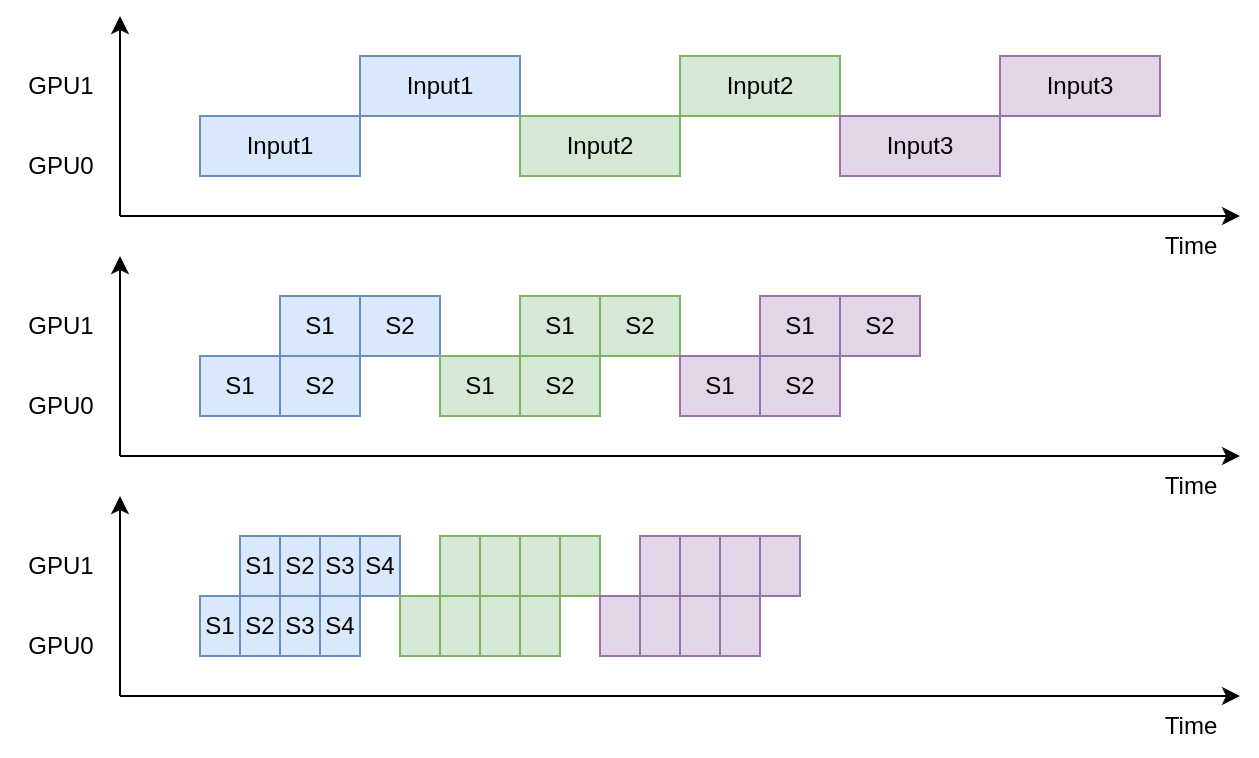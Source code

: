 <mxfile version="20.8.16" type="device"><diagram name="第 1 页" id="fUk8LS6YuoPHR0Wg9g-Q"><mxGraphModel dx="775" dy="505" grid="1" gridSize="10" guides="1" tooltips="1" connect="1" arrows="1" fold="1" page="1" pageScale="1" pageWidth="827" pageHeight="1169" math="0" shadow="0"><root><mxCell id="0"/><mxCell id="1" parent="0"/><mxCell id="WaYoTJ6pmenGpJJ-mfvp-1" value="Input1" style="rounded=0;whiteSpace=wrap;html=1;fillColor=#dae8fc;strokeColor=#6c8ebf;" vertex="1" parent="1"><mxGeometry x="200" y="150" width="80" height="30" as="geometry"/></mxCell><mxCell id="WaYoTJ6pmenGpJJ-mfvp-2" value="Input2" style="rounded=0;whiteSpace=wrap;html=1;fillColor=#d5e8d4;strokeColor=#82b366;" vertex="1" parent="1"><mxGeometry x="360" y="150" width="80" height="30" as="geometry"/></mxCell><mxCell id="WaYoTJ6pmenGpJJ-mfvp-4" value="" style="endArrow=classic;html=1;rounded=0;" edge="1" parent="1"><mxGeometry width="50" height="50" relative="1" as="geometry"><mxPoint x="160" y="200" as="sourcePoint"/><mxPoint x="160" y="100" as="targetPoint"/></mxGeometry></mxCell><mxCell id="WaYoTJ6pmenGpJJ-mfvp-5" value="" style="endArrow=classic;html=1;rounded=0;" edge="1" parent="1"><mxGeometry width="50" height="50" relative="1" as="geometry"><mxPoint x="160" y="200" as="sourcePoint"/><mxPoint x="720" y="200" as="targetPoint"/></mxGeometry></mxCell><mxCell id="WaYoTJ6pmenGpJJ-mfvp-6" value="Input1" style="rounded=0;whiteSpace=wrap;html=1;fillColor=#dae8fc;strokeColor=#6c8ebf;" vertex="1" parent="1"><mxGeometry x="280" y="120" width="80" height="30" as="geometry"/></mxCell><mxCell id="WaYoTJ6pmenGpJJ-mfvp-7" value="GPU0" style="text;html=1;align=center;verticalAlign=middle;resizable=0;points=[];autosize=1;strokeColor=none;fillColor=none;" vertex="1" parent="1"><mxGeometry x="100" y="160" width="60" height="30" as="geometry"/></mxCell><mxCell id="WaYoTJ6pmenGpJJ-mfvp-8" value="GPU1" style="text;html=1;align=center;verticalAlign=middle;resizable=0;points=[];autosize=1;strokeColor=none;fillColor=none;" vertex="1" parent="1"><mxGeometry x="100" y="120" width="60" height="30" as="geometry"/></mxCell><mxCell id="WaYoTJ6pmenGpJJ-mfvp-9" value="Input2" style="rounded=0;whiteSpace=wrap;html=1;fillColor=#d5e8d4;strokeColor=#82b366;" vertex="1" parent="1"><mxGeometry x="440" y="120" width="80" height="30" as="geometry"/></mxCell><mxCell id="WaYoTJ6pmenGpJJ-mfvp-10" value="Input3" style="rounded=0;whiteSpace=wrap;html=1;fillColor=#e1d5e7;strokeColor=#9673a6;" vertex="1" parent="1"><mxGeometry x="520" y="150" width="80" height="30" as="geometry"/></mxCell><mxCell id="WaYoTJ6pmenGpJJ-mfvp-11" value="Input3" style="rounded=0;whiteSpace=wrap;html=1;fillColor=#e1d5e7;strokeColor=#9673a6;" vertex="1" parent="1"><mxGeometry x="600" y="120" width="80" height="30" as="geometry"/></mxCell><mxCell id="WaYoTJ6pmenGpJJ-mfvp-13" value="Time" style="text;html=1;align=center;verticalAlign=middle;resizable=0;points=[];autosize=1;strokeColor=none;fillColor=none;" vertex="1" parent="1"><mxGeometry x="670" y="200" width="50" height="30" as="geometry"/></mxCell><mxCell id="WaYoTJ6pmenGpJJ-mfvp-95" value="S1" style="rounded=0;whiteSpace=wrap;html=1;fillColor=#dae8fc;strokeColor=#6c8ebf;" vertex="1" parent="1"><mxGeometry x="200" y="270" width="40" height="30" as="geometry"/></mxCell><mxCell id="WaYoTJ6pmenGpJJ-mfvp-97" value="" style="endArrow=classic;html=1;rounded=0;" edge="1" parent="1"><mxGeometry width="50" height="50" relative="1" as="geometry"><mxPoint x="160" y="320" as="sourcePoint"/><mxPoint x="160" y="220" as="targetPoint"/></mxGeometry></mxCell><mxCell id="WaYoTJ6pmenGpJJ-mfvp-98" value="" style="endArrow=classic;html=1;rounded=0;" edge="1" parent="1"><mxGeometry width="50" height="50" relative="1" as="geometry"><mxPoint x="160" y="320" as="sourcePoint"/><mxPoint x="720" y="320" as="targetPoint"/></mxGeometry></mxCell><mxCell id="WaYoTJ6pmenGpJJ-mfvp-99" value="S2" style="rounded=0;whiteSpace=wrap;html=1;fillColor=#dae8fc;strokeColor=#6c8ebf;" vertex="1" parent="1"><mxGeometry x="240" y="270" width="40" height="30" as="geometry"/></mxCell><mxCell id="WaYoTJ6pmenGpJJ-mfvp-100" value="GPU0" style="text;html=1;align=center;verticalAlign=middle;resizable=0;points=[];autosize=1;strokeColor=none;fillColor=none;" vertex="1" parent="1"><mxGeometry x="100" y="280" width="60" height="30" as="geometry"/></mxCell><mxCell id="WaYoTJ6pmenGpJJ-mfvp-101" value="GPU1" style="text;html=1;align=center;verticalAlign=middle;resizable=0;points=[];autosize=1;strokeColor=none;fillColor=none;" vertex="1" parent="1"><mxGeometry x="100" y="240" width="60" height="30" as="geometry"/></mxCell><mxCell id="WaYoTJ6pmenGpJJ-mfvp-105" value="Time" style="text;html=1;align=center;verticalAlign=middle;resizable=0;points=[];autosize=1;strokeColor=none;fillColor=none;" vertex="1" parent="1"><mxGeometry x="670" y="320" width="50" height="30" as="geometry"/></mxCell><mxCell id="WaYoTJ6pmenGpJJ-mfvp-106" value="S1" style="rounded=0;whiteSpace=wrap;html=1;fillColor=#dae8fc;strokeColor=#6c8ebf;" vertex="1" parent="1"><mxGeometry x="240" y="240" width="40" height="30" as="geometry"/></mxCell><mxCell id="WaYoTJ6pmenGpJJ-mfvp-107" value="S2" style="rounded=0;whiteSpace=wrap;html=1;fillColor=#dae8fc;strokeColor=#6c8ebf;" vertex="1" parent="1"><mxGeometry x="280" y="240" width="40" height="30" as="geometry"/></mxCell><mxCell id="WaYoTJ6pmenGpJJ-mfvp-108" value="S1" style="rounded=0;whiteSpace=wrap;html=1;fillColor=#d5e8d4;strokeColor=#82b366;" vertex="1" parent="1"><mxGeometry x="320" y="270" width="40" height="30" as="geometry"/></mxCell><mxCell id="WaYoTJ6pmenGpJJ-mfvp-109" value="S2" style="rounded=0;whiteSpace=wrap;html=1;fillColor=#d5e8d4;strokeColor=#82b366;" vertex="1" parent="1"><mxGeometry x="360" y="270" width="40" height="30" as="geometry"/></mxCell><mxCell id="WaYoTJ6pmenGpJJ-mfvp-110" value="S1" style="rounded=0;whiteSpace=wrap;html=1;fillColor=#d5e8d4;strokeColor=#82b366;" vertex="1" parent="1"><mxGeometry x="360" y="240" width="40" height="30" as="geometry"/></mxCell><mxCell id="WaYoTJ6pmenGpJJ-mfvp-111" value="S2" style="rounded=0;whiteSpace=wrap;html=1;fillColor=#d5e8d4;strokeColor=#82b366;" vertex="1" parent="1"><mxGeometry x="400" y="240" width="40" height="30" as="geometry"/></mxCell><mxCell id="WaYoTJ6pmenGpJJ-mfvp-112" value="S1" style="rounded=0;whiteSpace=wrap;html=1;fillColor=#e1d5e7;strokeColor=#9673a6;" vertex="1" parent="1"><mxGeometry x="440" y="270" width="40" height="30" as="geometry"/></mxCell><mxCell id="WaYoTJ6pmenGpJJ-mfvp-113" value="S2" style="rounded=0;whiteSpace=wrap;html=1;fillColor=#e1d5e7;strokeColor=#9673a6;" vertex="1" parent="1"><mxGeometry x="480" y="270" width="40" height="30" as="geometry"/></mxCell><mxCell id="WaYoTJ6pmenGpJJ-mfvp-114" value="S1" style="rounded=0;whiteSpace=wrap;html=1;fillColor=#e1d5e7;strokeColor=#9673a6;" vertex="1" parent="1"><mxGeometry x="480" y="240" width="40" height="30" as="geometry"/></mxCell><mxCell id="WaYoTJ6pmenGpJJ-mfvp-115" value="S2" style="rounded=0;whiteSpace=wrap;html=1;fillColor=#e1d5e7;strokeColor=#9673a6;" vertex="1" parent="1"><mxGeometry x="520" y="240" width="40" height="30" as="geometry"/></mxCell><mxCell id="WaYoTJ6pmenGpJJ-mfvp-116" value="S1" style="rounded=0;whiteSpace=wrap;html=1;fillColor=#dae8fc;strokeColor=#6c8ebf;" vertex="1" parent="1"><mxGeometry x="200" y="390" width="20" height="30" as="geometry"/></mxCell><mxCell id="WaYoTJ6pmenGpJJ-mfvp-117" value="" style="endArrow=classic;html=1;rounded=0;" edge="1" parent="1"><mxGeometry width="50" height="50" relative="1" as="geometry"><mxPoint x="160" y="440" as="sourcePoint"/><mxPoint x="160" y="340" as="targetPoint"/></mxGeometry></mxCell><mxCell id="WaYoTJ6pmenGpJJ-mfvp-118" value="" style="endArrow=classic;html=1;rounded=0;" edge="1" parent="1"><mxGeometry width="50" height="50" relative="1" as="geometry"><mxPoint x="160" y="440" as="sourcePoint"/><mxPoint x="720" y="440" as="targetPoint"/></mxGeometry></mxCell><mxCell id="WaYoTJ6pmenGpJJ-mfvp-119" value="S2" style="rounded=0;whiteSpace=wrap;html=1;fillColor=#dae8fc;strokeColor=#6c8ebf;" vertex="1" parent="1"><mxGeometry x="220" y="390" width="20" height="30" as="geometry"/></mxCell><mxCell id="WaYoTJ6pmenGpJJ-mfvp-120" value="GPU0" style="text;html=1;align=center;verticalAlign=middle;resizable=0;points=[];autosize=1;strokeColor=none;fillColor=none;" vertex="1" parent="1"><mxGeometry x="100" y="400" width="60" height="30" as="geometry"/></mxCell><mxCell id="WaYoTJ6pmenGpJJ-mfvp-121" value="GPU1" style="text;html=1;align=center;verticalAlign=middle;resizable=0;points=[];autosize=1;strokeColor=none;fillColor=none;" vertex="1" parent="1"><mxGeometry x="100" y="360" width="60" height="30" as="geometry"/></mxCell><mxCell id="WaYoTJ6pmenGpJJ-mfvp-122" value="S3" style="rounded=0;whiteSpace=wrap;html=1;fillColor=#dae8fc;strokeColor=#6c8ebf;" vertex="1" parent="1"><mxGeometry x="240" y="390" width="20" height="30" as="geometry"/></mxCell><mxCell id="WaYoTJ6pmenGpJJ-mfvp-123" value="S4" style="rounded=0;whiteSpace=wrap;html=1;fillColor=#dae8fc;strokeColor=#6c8ebf;" vertex="1" parent="1"><mxGeometry x="260" y="390" width="20" height="30" as="geometry"/></mxCell><mxCell id="WaYoTJ6pmenGpJJ-mfvp-132" value="S1" style="rounded=0;whiteSpace=wrap;html=1;fillColor=#dae8fc;strokeColor=#6c8ebf;" vertex="1" parent="1"><mxGeometry x="220" y="360" width="20" height="30" as="geometry"/></mxCell><mxCell id="WaYoTJ6pmenGpJJ-mfvp-133" value="S2" style="rounded=0;whiteSpace=wrap;html=1;fillColor=#dae8fc;strokeColor=#6c8ebf;" vertex="1" parent="1"><mxGeometry x="240" y="360" width="20" height="30" as="geometry"/></mxCell><mxCell id="WaYoTJ6pmenGpJJ-mfvp-134" value="S3" style="rounded=0;whiteSpace=wrap;html=1;fillColor=#dae8fc;strokeColor=#6c8ebf;" vertex="1" parent="1"><mxGeometry x="260" y="360" width="20" height="30" as="geometry"/></mxCell><mxCell id="WaYoTJ6pmenGpJJ-mfvp-135" value="S4" style="rounded=0;whiteSpace=wrap;html=1;fillColor=#dae8fc;strokeColor=#6c8ebf;" vertex="1" parent="1"><mxGeometry x="280" y="360" width="20" height="30" as="geometry"/></mxCell><mxCell id="WaYoTJ6pmenGpJJ-mfvp-136" value="" style="rounded=0;whiteSpace=wrap;html=1;fillColor=#d5e8d4;strokeColor=#82b366;" vertex="1" parent="1"><mxGeometry x="300" y="390" width="20" height="30" as="geometry"/></mxCell><mxCell id="WaYoTJ6pmenGpJJ-mfvp-137" value="" style="rounded=0;whiteSpace=wrap;html=1;fillColor=#d5e8d4;strokeColor=#82b366;" vertex="1" parent="1"><mxGeometry x="320" y="390" width="20" height="30" as="geometry"/></mxCell><mxCell id="WaYoTJ6pmenGpJJ-mfvp-138" value="" style="rounded=0;whiteSpace=wrap;html=1;fillColor=#d5e8d4;strokeColor=#82b366;" vertex="1" parent="1"><mxGeometry x="340" y="390" width="40" height="30" as="geometry"/></mxCell><mxCell id="WaYoTJ6pmenGpJJ-mfvp-139" value="" style="rounded=0;whiteSpace=wrap;html=1;fillColor=#d5e8d4;strokeColor=#82b366;" vertex="1" parent="1"><mxGeometry x="360" y="390" width="20" height="30" as="geometry"/></mxCell><mxCell id="WaYoTJ6pmenGpJJ-mfvp-140" value="" style="rounded=0;whiteSpace=wrap;html=1;fillColor=#d5e8d4;strokeColor=#82b366;" vertex="1" parent="1"><mxGeometry x="320" y="360" width="20" height="30" as="geometry"/></mxCell><mxCell id="WaYoTJ6pmenGpJJ-mfvp-141" value="" style="rounded=0;whiteSpace=wrap;html=1;fillColor=#d5e8d4;strokeColor=#82b366;" vertex="1" parent="1"><mxGeometry x="340" y="360" width="20" height="30" as="geometry"/></mxCell><mxCell id="WaYoTJ6pmenGpJJ-mfvp-142" value="" style="rounded=0;whiteSpace=wrap;html=1;fillColor=#d5e8d4;strokeColor=#82b366;" vertex="1" parent="1"><mxGeometry x="360" y="360" width="40" height="30" as="geometry"/></mxCell><mxCell id="WaYoTJ6pmenGpJJ-mfvp-143" value="" style="rounded=0;whiteSpace=wrap;html=1;fillColor=#d5e8d4;strokeColor=#82b366;" vertex="1" parent="1"><mxGeometry x="380" y="360" width="20" height="30" as="geometry"/></mxCell><mxCell id="WaYoTJ6pmenGpJJ-mfvp-144" value="" style="rounded=0;whiteSpace=wrap;html=1;fillColor=#e1d5e7;strokeColor=#9673a6;" vertex="1" parent="1"><mxGeometry x="400" y="390" width="20" height="30" as="geometry"/></mxCell><mxCell id="WaYoTJ6pmenGpJJ-mfvp-145" value="" style="rounded=0;whiteSpace=wrap;html=1;fillColor=#e1d5e7;strokeColor=#9673a6;" vertex="1" parent="1"><mxGeometry x="420" y="390" width="20" height="30" as="geometry"/></mxCell><mxCell id="WaYoTJ6pmenGpJJ-mfvp-146" value="" style="rounded=0;whiteSpace=wrap;html=1;fillColor=#e1d5e7;strokeColor=#9673a6;" vertex="1" parent="1"><mxGeometry x="440" y="390" width="40" height="30" as="geometry"/></mxCell><mxCell id="WaYoTJ6pmenGpJJ-mfvp-147" value="" style="rounded=0;whiteSpace=wrap;html=1;fillColor=#e1d5e7;strokeColor=#9673a6;" vertex="1" parent="1"><mxGeometry x="460" y="390" width="20" height="30" as="geometry"/></mxCell><mxCell id="WaYoTJ6pmenGpJJ-mfvp-148" value="" style="rounded=0;whiteSpace=wrap;html=1;fillColor=#e1d5e7;strokeColor=#9673a6;" vertex="1" parent="1"><mxGeometry x="420" y="360" width="20" height="30" as="geometry"/></mxCell><mxCell id="WaYoTJ6pmenGpJJ-mfvp-149" value="" style="rounded=0;whiteSpace=wrap;html=1;fillColor=#e1d5e7;strokeColor=#9673a6;" vertex="1" parent="1"><mxGeometry x="440" y="360" width="20" height="30" as="geometry"/></mxCell><mxCell id="WaYoTJ6pmenGpJJ-mfvp-150" value="" style="rounded=0;whiteSpace=wrap;html=1;fillColor=#e1d5e7;strokeColor=#9673a6;" vertex="1" parent="1"><mxGeometry x="460" y="360" width="40" height="30" as="geometry"/></mxCell><mxCell id="WaYoTJ6pmenGpJJ-mfvp-151" value="" style="rounded=0;whiteSpace=wrap;html=1;fillColor=#e1d5e7;strokeColor=#9673a6;" vertex="1" parent="1"><mxGeometry x="480" y="360" width="20" height="30" as="geometry"/></mxCell><mxCell id="WaYoTJ6pmenGpJJ-mfvp-152" value="Time" style="text;html=1;align=center;verticalAlign=middle;resizable=0;points=[];autosize=1;strokeColor=none;fillColor=none;" vertex="1" parent="1"><mxGeometry x="670" y="440" width="50" height="30" as="geometry"/></mxCell></root></mxGraphModel></diagram></mxfile>